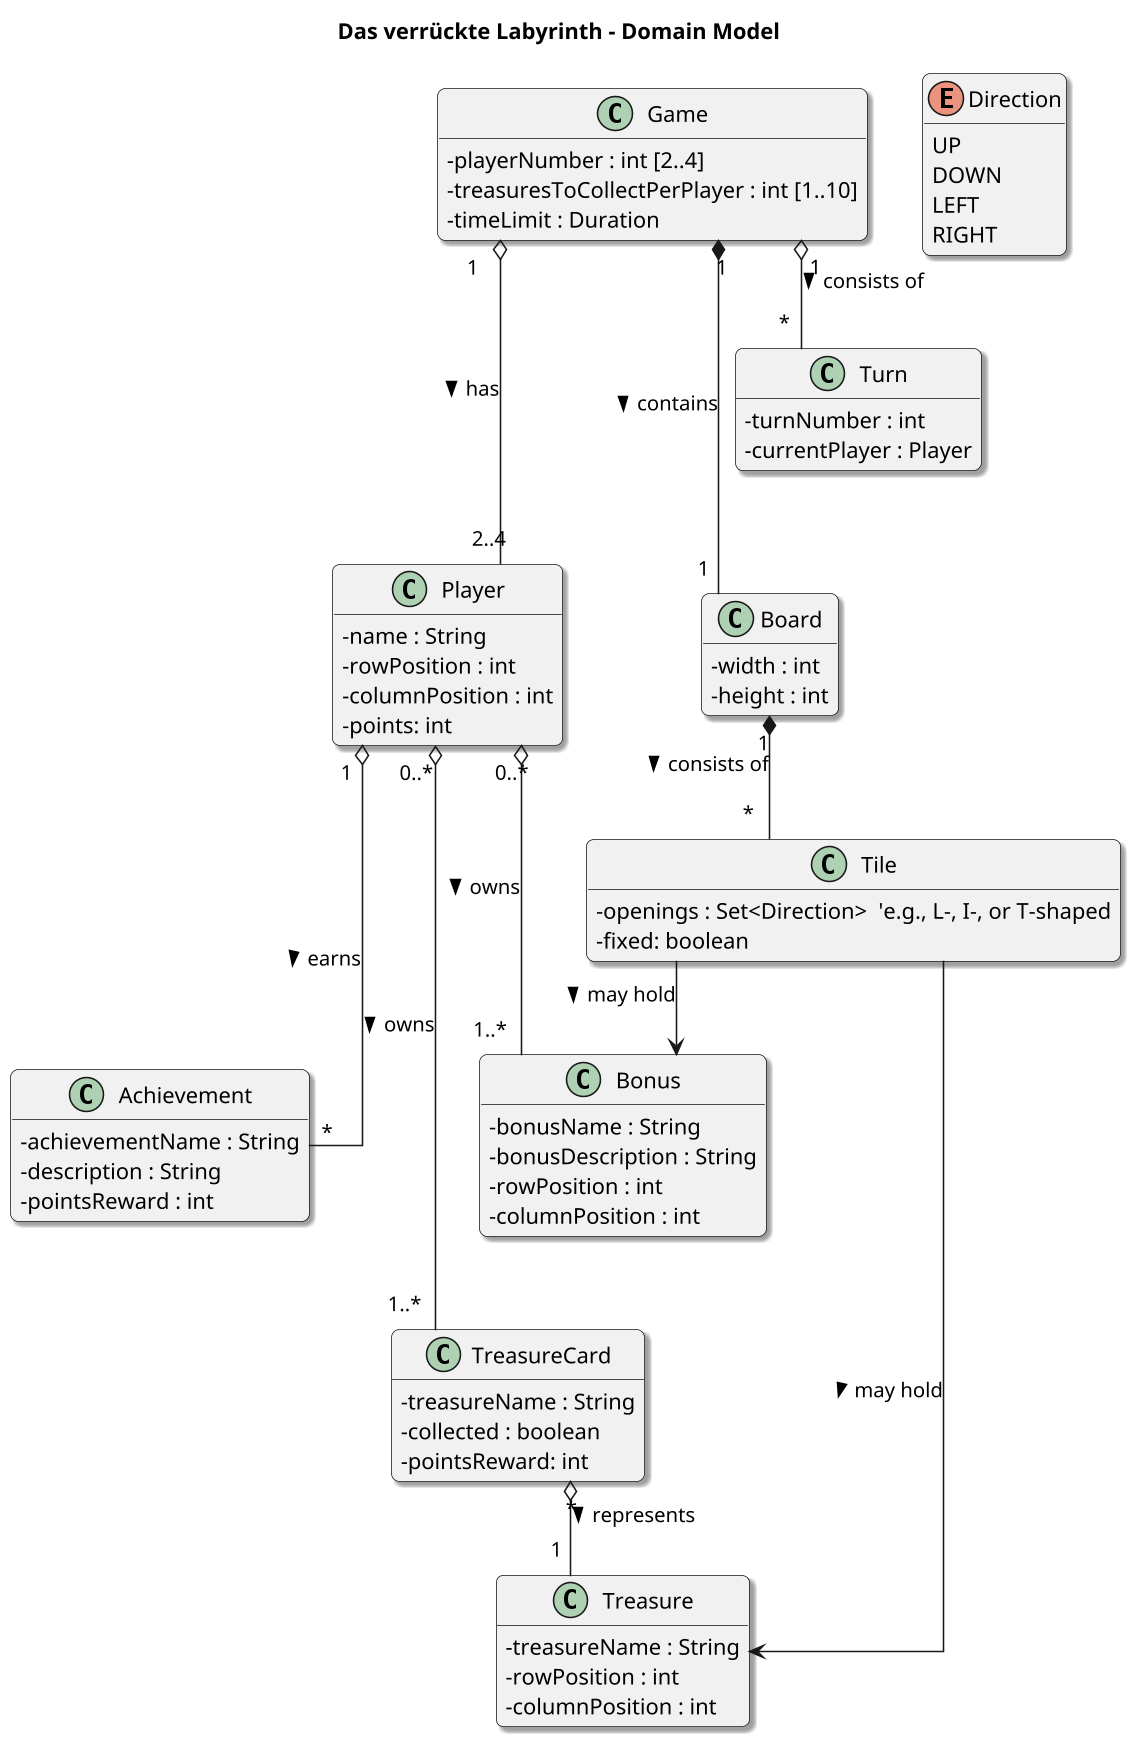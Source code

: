 @startuml
title Das verrückte Labyrinth – Domain Model

skinparam dpi 150
skinparam shadowing true
skinparam roundCorner 10
skinparam linetype ortho
skinparam classAttributeIconSize 0
hide empty members

'----------------------------
' Main Entities (Domain)
'----------------------------
class Game {
  - playerNumber : int [2..4]
  - treasuresToCollectPerPlayer : int [1..10]
  - timeLimit : Duration
}

class Player {
  - name : String
  - rowPosition : int
  - columnPosition : int
  - points: int
}


class Board {
  - width : int
  - height : int
}

class Tile {
  - openings : Set<Direction>  'e.g., L-, I-, or T-shaped
  - fixed: boolean
}

class TreasureCard {
  - treasureName : String
  - collected : boolean
  - pointsReward: int
}

class Treasure {
  - treasureName : String
  - rowPosition : int
  - columnPosition : int
}

class Bonus {
  - bonusName : String
  - bonusDescription : String
  - rowPosition : int
  - columnPosition : int
}

class Achievement {
  - achievementName : String
  - description : String
  - pointsReward : int
}

class Turn {
  - turnNumber : int
  - currentPlayer : Player
}

enum Direction {
  UP
  DOWN
  LEFT
  RIGHT
}

'----------------------------
' Relationships (Domain)
'----------------------------
Game "1" o--- "2..4" Player : has >
Game "1" *--- "1" Board : contains >
Board "1" *-- "*" Tile : consists of > 
Player "0..*" o---- "1..*" TreasureCard : owns >
Player "0..*" o-- "1..*" Bonus : owns >
Tile ---> Treasure  : may hold >
Tile --> Bonus  : may hold >
Player "1" o--- "*" Achievement : earns >
TreasureCard "*" o-- "1" Treasure : represents >
Game "1" o-- "*" Turn : consists of >
@enduml
